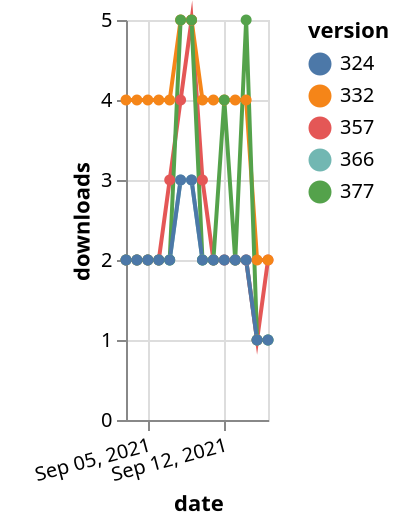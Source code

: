 {"$schema": "https://vega.github.io/schema/vega-lite/v5.json", "description": "A simple bar chart with embedded data.", "data": {"values": [{"date": "2021-09-03", "total": 2305, "delta": 2, "version": "366"}, {"date": "2021-09-04", "total": 2307, "delta": 2, "version": "366"}, {"date": "2021-09-05", "total": 2309, "delta": 2, "version": "366"}, {"date": "2021-09-06", "total": 2311, "delta": 2, "version": "366"}, {"date": "2021-09-07", "total": 2313, "delta": 2, "version": "366"}, {"date": "2021-09-08", "total": 2316, "delta": 3, "version": "366"}, {"date": "2021-09-09", "total": 2319, "delta": 3, "version": "366"}, {"date": "2021-09-10", "total": 2321, "delta": 2, "version": "366"}, {"date": "2021-09-11", "total": 2323, "delta": 2, "version": "366"}, {"date": "2021-09-12", "total": 2325, "delta": 2, "version": "366"}, {"date": "2021-09-13", "total": 2327, "delta": 2, "version": "366"}, {"date": "2021-09-14", "total": 2329, "delta": 2, "version": "366"}, {"date": "2021-09-15", "total": 2330, "delta": 1, "version": "366"}, {"date": "2021-09-16", "total": 2331, "delta": 1, "version": "366"}, {"date": "2021-09-03", "total": 2869, "delta": 2, "version": "357"}, {"date": "2021-09-04", "total": 2871, "delta": 2, "version": "357"}, {"date": "2021-09-05", "total": 2873, "delta": 2, "version": "357"}, {"date": "2021-09-06", "total": 2875, "delta": 2, "version": "357"}, {"date": "2021-09-07", "total": 2878, "delta": 3, "version": "357"}, {"date": "2021-09-08", "total": 2882, "delta": 4, "version": "357"}, {"date": "2021-09-09", "total": 2887, "delta": 5, "version": "357"}, {"date": "2021-09-10", "total": 2890, "delta": 3, "version": "357"}, {"date": "2021-09-11", "total": 2892, "delta": 2, "version": "357"}, {"date": "2021-09-12", "total": 2894, "delta": 2, "version": "357"}, {"date": "2021-09-13", "total": 2896, "delta": 2, "version": "357"}, {"date": "2021-09-14", "total": 2898, "delta": 2, "version": "357"}, {"date": "2021-09-15", "total": 2899, "delta": 1, "version": "357"}, {"date": "2021-09-16", "total": 2901, "delta": 2, "version": "357"}, {"date": "2021-09-03", "total": 4857, "delta": 4, "version": "332"}, {"date": "2021-09-04", "total": 4861, "delta": 4, "version": "332"}, {"date": "2021-09-05", "total": 4865, "delta": 4, "version": "332"}, {"date": "2021-09-06", "total": 4869, "delta": 4, "version": "332"}, {"date": "2021-09-07", "total": 4873, "delta": 4, "version": "332"}, {"date": "2021-09-08", "total": 4878, "delta": 5, "version": "332"}, {"date": "2021-09-09", "total": 4883, "delta": 5, "version": "332"}, {"date": "2021-09-10", "total": 4887, "delta": 4, "version": "332"}, {"date": "2021-09-11", "total": 4891, "delta": 4, "version": "332"}, {"date": "2021-09-12", "total": 4895, "delta": 4, "version": "332"}, {"date": "2021-09-13", "total": 4899, "delta": 4, "version": "332"}, {"date": "2021-09-14", "total": 4903, "delta": 4, "version": "332"}, {"date": "2021-09-15", "total": 4905, "delta": 2, "version": "332"}, {"date": "2021-09-16", "total": 4907, "delta": 2, "version": "332"}, {"date": "2021-09-03", "total": 2105, "delta": 2, "version": "377"}, {"date": "2021-09-04", "total": 2107, "delta": 2, "version": "377"}, {"date": "2021-09-05", "total": 2109, "delta": 2, "version": "377"}, {"date": "2021-09-06", "total": 2111, "delta": 2, "version": "377"}, {"date": "2021-09-07", "total": 2113, "delta": 2, "version": "377"}, {"date": "2021-09-08", "total": 2118, "delta": 5, "version": "377"}, {"date": "2021-09-09", "total": 2123, "delta": 5, "version": "377"}, {"date": "2021-09-10", "total": 2125, "delta": 2, "version": "377"}, {"date": "2021-09-11", "total": 2127, "delta": 2, "version": "377"}, {"date": "2021-09-12", "total": 2131, "delta": 4, "version": "377"}, {"date": "2021-09-13", "total": 2133, "delta": 2, "version": "377"}, {"date": "2021-09-14", "total": 2138, "delta": 5, "version": "377"}, {"date": "2021-09-15", "total": 2139, "delta": 1, "version": "377"}, {"date": "2021-09-16", "total": 2140, "delta": 1, "version": "377"}, {"date": "2021-09-03", "total": 2625, "delta": 2, "version": "324"}, {"date": "2021-09-04", "total": 2627, "delta": 2, "version": "324"}, {"date": "2021-09-05", "total": 2629, "delta": 2, "version": "324"}, {"date": "2021-09-06", "total": 2631, "delta": 2, "version": "324"}, {"date": "2021-09-07", "total": 2633, "delta": 2, "version": "324"}, {"date": "2021-09-08", "total": 2636, "delta": 3, "version": "324"}, {"date": "2021-09-09", "total": 2639, "delta": 3, "version": "324"}, {"date": "2021-09-10", "total": 2641, "delta": 2, "version": "324"}, {"date": "2021-09-11", "total": 2643, "delta": 2, "version": "324"}, {"date": "2021-09-12", "total": 2645, "delta": 2, "version": "324"}, {"date": "2021-09-13", "total": 2647, "delta": 2, "version": "324"}, {"date": "2021-09-14", "total": 2649, "delta": 2, "version": "324"}, {"date": "2021-09-15", "total": 2650, "delta": 1, "version": "324"}, {"date": "2021-09-16", "total": 2651, "delta": 1, "version": "324"}]}, "width": "container", "mark": {"type": "line", "point": {"filled": true}}, "encoding": {"x": {"field": "date", "type": "temporal", "timeUnit": "yearmonthdate", "title": "date", "axis": {"labelAngle": -15}}, "y": {"field": "delta", "type": "quantitative", "title": "downloads"}, "color": {"field": "version", "type": "nominal"}, "tooltip": {"field": "delta"}}}